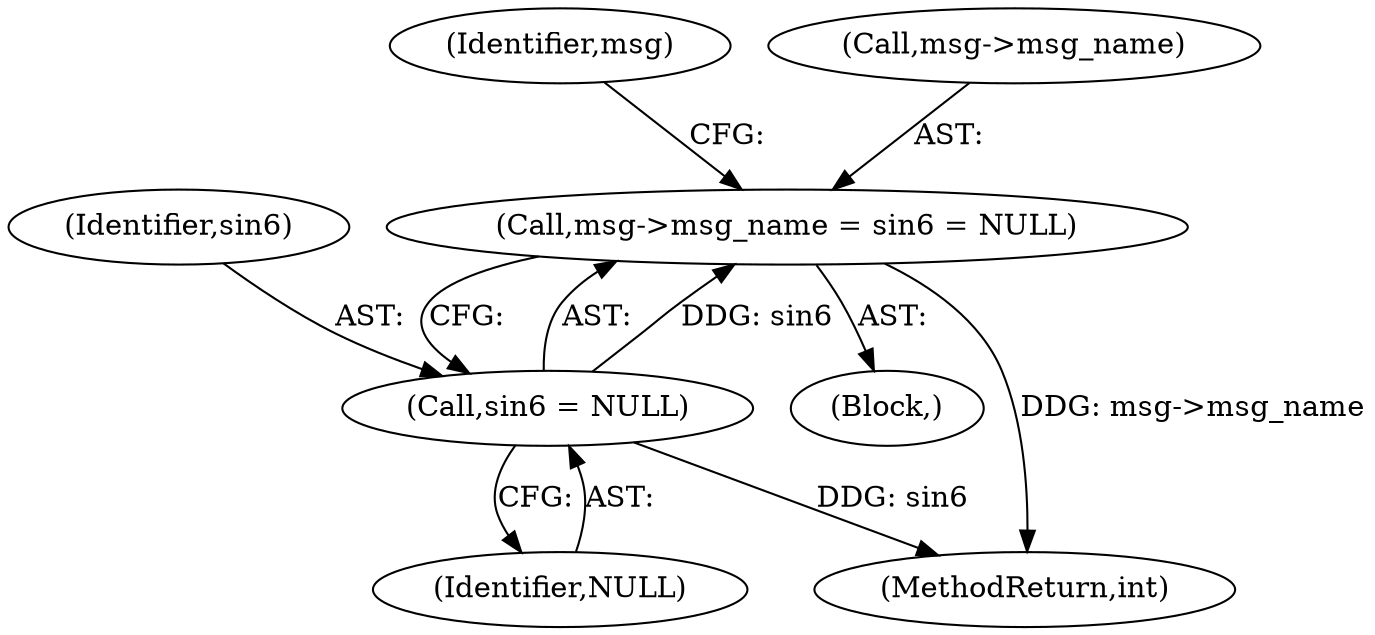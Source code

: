 digraph "0_linux_45f6fad84cc305103b28d73482b344d7f5b76f39_18@pointer" {
"1000220" [label="(Call,msg->msg_name = sin6 = NULL)"];
"1000224" [label="(Call,sin6 = NULL)"];
"1000226" [label="(Identifier,NULL)"];
"1000220" [label="(Call,msg->msg_name = sin6 = NULL)"];
"1000225" [label="(Identifier,sin6)"];
"1000224" [label="(Call,sin6 = NULL)"];
"1000229" [label="(Identifier,msg)"];
"1000201" [label="(Block,)"];
"1001034" [label="(MethodReturn,int)"];
"1000221" [label="(Call,msg->msg_name)"];
"1000220" -> "1000201"  [label="AST: "];
"1000220" -> "1000224"  [label="CFG: "];
"1000221" -> "1000220"  [label="AST: "];
"1000224" -> "1000220"  [label="AST: "];
"1000229" -> "1000220"  [label="CFG: "];
"1000220" -> "1001034"  [label="DDG: msg->msg_name"];
"1000224" -> "1000220"  [label="DDG: sin6"];
"1000224" -> "1000226"  [label="CFG: "];
"1000225" -> "1000224"  [label="AST: "];
"1000226" -> "1000224"  [label="AST: "];
"1000224" -> "1001034"  [label="DDG: sin6"];
}
